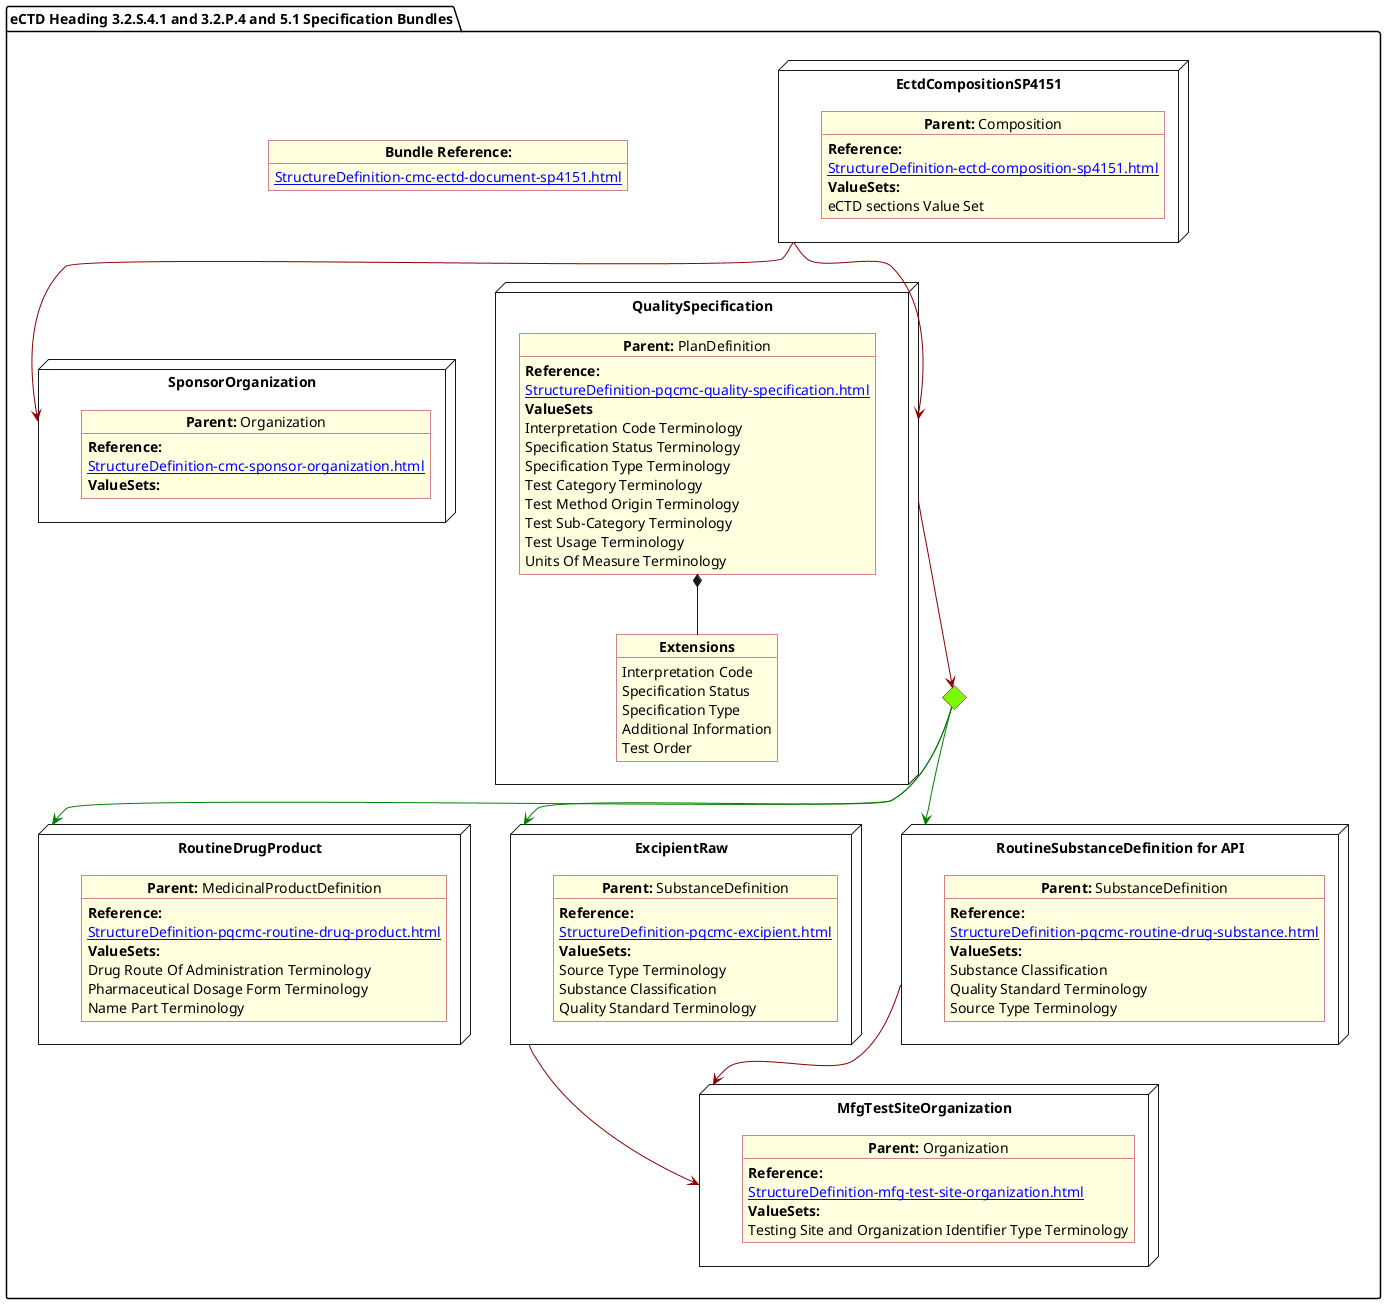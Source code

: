 @startuml Specification
allowmixing
'Mixed model of use case and object
skinparam svgDimensionStyle false
skinparam ObjectBackgroundColor LightYellow
skinparam ObjectBorderColor #A80036
skinparam activityDiamondBorderColor #A80036
skinparam activityDiamondBackgroundColor lawnGreen
skinparam ClassBorderThickness 4

package "eCTD Heading 3.2.S.4.1 and 3.2.P.4 and 5.1 Specification Bundles" as NODES {
  object "**Bundle Reference:**" as objbun {
    [[StructureDefinition-cmc-ectd-document-sp4151.html]]
  }

  node "RoutineDrugProduct" as NN {

    object "**Parent:** MedicinalProductDefinition" as obj3 {
      **Reference:**
      [[StructureDefinition-pqcmc-routine-drug-product.html]]
      **ValueSets:**
      Drug Route Of Administration Terminology
      Pharmaceutical Dosage Form Terminology
      Name Part Terminology
    }
  }
  node "ExcipientRaw" as N21 {

    object "**Parent:** SubstanceDefinition" as obj22 {
      **Reference:**
      [[StructureDefinition-pqcmc-excipient.html]]
      **ValueSets:**
      Source Type Terminology
      Substance Classification
      Quality Standard Terminology
    }
  }
  node "MfgTestSiteOrganization" as N21mfg {

    object "**Parent:** Organization" as objTS  {
      **Reference:**
      [[StructureDefinition-mfg-test-site-organization.html]]
      **ValueSets:**
      Testing Site and Organization Identifier Type Terminology
    }
  }

  node "EctdCompositionSP4151" as N1 {

    object "**Parent:** Composition" as obj1 {
      **Reference:**
      [[StructureDefinition-ectd-composition-sp4151.html]]
      **ValueSets:**
      eCTD sections Value Set
    }
  }
  node "SponsorOrganization" as NMSpon {

    object "**Parent:** Organization" as objDP {
      **Reference:**
      [[StructureDefinition-cmc-sponsor-organization.html]]
      **ValueSets:**
    }
  }

  node "RoutineSubstanceDefinition for API" as NNS {

    object "**Parent:** SubstanceDefinition" as obj4 {
      **Reference:**
      [[StructureDefinition-pqcmc-routine-drug-substance.html]]
      **ValueSets:**
      Substance Classification
      Quality Standard Terminology
      Source Type Terminology
    }
  }

  diamond CH

  node "QualitySpecification" as N2 {

    object "**Parent:** PlanDefinition" as obj2 {
      **Reference:**
      [[StructureDefinition-pqcmc-quality-specification.html]]
      **ValueSets**
      Interpretation Code Terminology
      Specification Status Terminology
      Specification Type Terminology
      Test Category Terminology
      Test Method Origin Terminology
      Test Sub-Category Terminology
      Test Usage Terminology
      Units Of Measure Terminology
    }
    object "**Extensions**" as objQSEx {
      Interpretation Code
      Specification Status
      Specification Type
      Additional Information
      Test Order
    }
    obj2 *-- objQSEx
  }

  N1 -[#darkred]-> NMSpon
  N1 -[#darkred]-> N2
  N2 -[#darkred]-> CH
  CH -[#green]-> N21
  CH -[#green]-> NNS
  CH -[#green]-> NN
  NNS -[#darkred]-> N21mfg
  N21 -[#darkred]-> N21mfg
}
@enduml